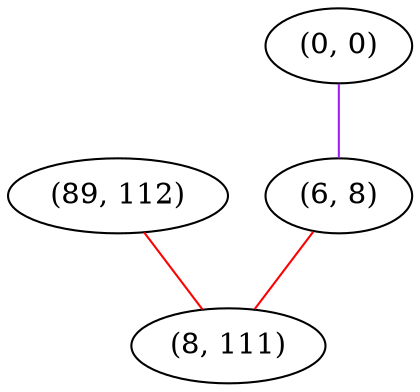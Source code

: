 graph "" {
"(89, 112)";
"(0, 0)";
"(6, 8)";
"(8, 111)";
"(89, 112)" -- "(8, 111)"  [color=red, key=0, weight=1];
"(0, 0)" -- "(6, 8)"  [color=purple, key=0, weight=4];
"(6, 8)" -- "(8, 111)"  [color=red, key=0, weight=1];
}
